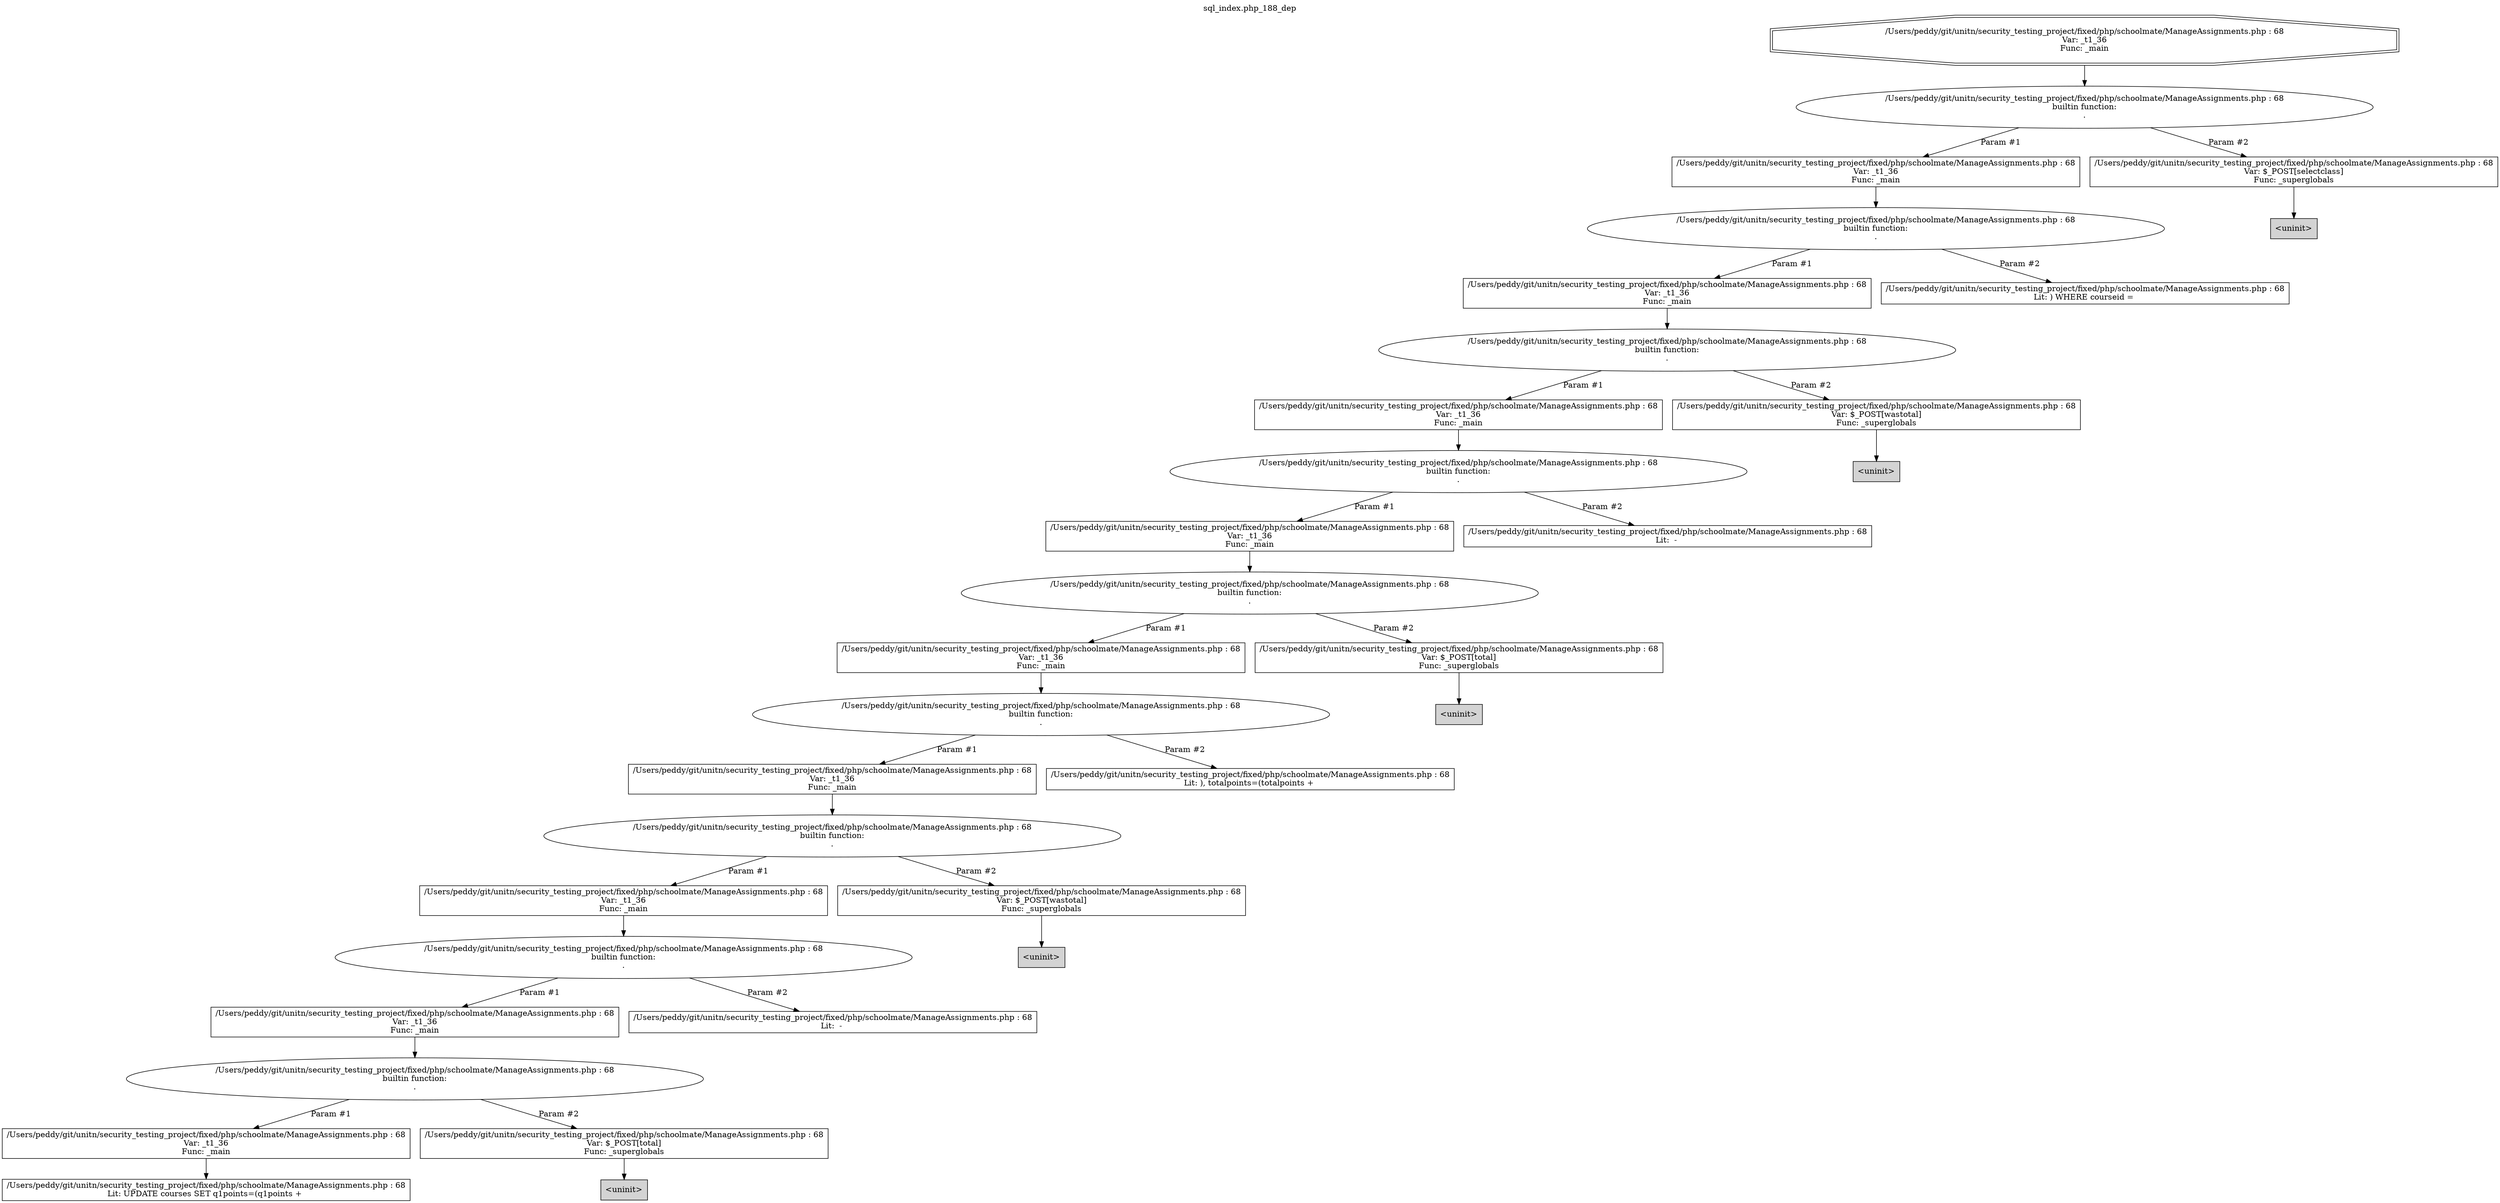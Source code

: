 digraph cfg {
  label="sql_index.php_188_dep";
  labelloc=t;
  n1 [shape=doubleoctagon, label="/Users/peddy/git/unitn/security_testing_project/fixed/php/schoolmate/ManageAssignments.php : 68\nVar: _t1_36\nFunc: _main\n"];
  n2 [shape=ellipse, label="/Users/peddy/git/unitn/security_testing_project/fixed/php/schoolmate/ManageAssignments.php : 68\nbuiltin function:\n.\n"];
  n3 [shape=box, label="/Users/peddy/git/unitn/security_testing_project/fixed/php/schoolmate/ManageAssignments.php : 68\nVar: _t1_36\nFunc: _main\n"];
  n4 [shape=ellipse, label="/Users/peddy/git/unitn/security_testing_project/fixed/php/schoolmate/ManageAssignments.php : 68\nbuiltin function:\n.\n"];
  n5 [shape=box, label="/Users/peddy/git/unitn/security_testing_project/fixed/php/schoolmate/ManageAssignments.php : 68\nVar: _t1_36\nFunc: _main\n"];
  n6 [shape=ellipse, label="/Users/peddy/git/unitn/security_testing_project/fixed/php/schoolmate/ManageAssignments.php : 68\nbuiltin function:\n.\n"];
  n7 [shape=box, label="/Users/peddy/git/unitn/security_testing_project/fixed/php/schoolmate/ManageAssignments.php : 68\nVar: _t1_36\nFunc: _main\n"];
  n8 [shape=ellipse, label="/Users/peddy/git/unitn/security_testing_project/fixed/php/schoolmate/ManageAssignments.php : 68\nbuiltin function:\n.\n"];
  n9 [shape=box, label="/Users/peddy/git/unitn/security_testing_project/fixed/php/schoolmate/ManageAssignments.php : 68\nVar: _t1_36\nFunc: _main\n"];
  n10 [shape=ellipse, label="/Users/peddy/git/unitn/security_testing_project/fixed/php/schoolmate/ManageAssignments.php : 68\nbuiltin function:\n.\n"];
  n11 [shape=box, label="/Users/peddy/git/unitn/security_testing_project/fixed/php/schoolmate/ManageAssignments.php : 68\nVar: _t1_36\nFunc: _main\n"];
  n12 [shape=ellipse, label="/Users/peddy/git/unitn/security_testing_project/fixed/php/schoolmate/ManageAssignments.php : 68\nbuiltin function:\n.\n"];
  n13 [shape=box, label="/Users/peddy/git/unitn/security_testing_project/fixed/php/schoolmate/ManageAssignments.php : 68\nVar: _t1_36\nFunc: _main\n"];
  n14 [shape=ellipse, label="/Users/peddy/git/unitn/security_testing_project/fixed/php/schoolmate/ManageAssignments.php : 68\nbuiltin function:\n.\n"];
  n15 [shape=box, label="/Users/peddy/git/unitn/security_testing_project/fixed/php/schoolmate/ManageAssignments.php : 68\nVar: _t1_36\nFunc: _main\n"];
  n16 [shape=ellipse, label="/Users/peddy/git/unitn/security_testing_project/fixed/php/schoolmate/ManageAssignments.php : 68\nbuiltin function:\n.\n"];
  n17 [shape=box, label="/Users/peddy/git/unitn/security_testing_project/fixed/php/schoolmate/ManageAssignments.php : 68\nVar: _t1_36\nFunc: _main\n"];
  n18 [shape=ellipse, label="/Users/peddy/git/unitn/security_testing_project/fixed/php/schoolmate/ManageAssignments.php : 68\nbuiltin function:\n.\n"];
  n19 [shape=box, label="/Users/peddy/git/unitn/security_testing_project/fixed/php/schoolmate/ManageAssignments.php : 68\nVar: _t1_36\nFunc: _main\n"];
  n20 [shape=box, label="/Users/peddy/git/unitn/security_testing_project/fixed/php/schoolmate/ManageAssignments.php : 68\nLit: UPDATE courses SET q1points=(q1points + \n"];
  n21 [shape=box, label="/Users/peddy/git/unitn/security_testing_project/fixed/php/schoolmate/ManageAssignments.php : 68\nVar: $_POST[total]\nFunc: _superglobals\n"];
  n22 [shape=box, label="<uninit>",style=filled];
  n23 [shape=box, label="/Users/peddy/git/unitn/security_testing_project/fixed/php/schoolmate/ManageAssignments.php : 68\nLit:  - \n"];
  n24 [shape=box, label="/Users/peddy/git/unitn/security_testing_project/fixed/php/schoolmate/ManageAssignments.php : 68\nVar: $_POST[wastotal]\nFunc: _superglobals\n"];
  n25 [shape=box, label="<uninit>",style=filled];
  n26 [shape=box, label="/Users/peddy/git/unitn/security_testing_project/fixed/php/schoolmate/ManageAssignments.php : 68\nLit: ), totalpoints=(totalpoints + \n"];
  n27 [shape=box, label="/Users/peddy/git/unitn/security_testing_project/fixed/php/schoolmate/ManageAssignments.php : 68\nVar: $_POST[total]\nFunc: _superglobals\n"];
  n28 [shape=box, label="<uninit>",style=filled];
  n29 [shape=box, label="/Users/peddy/git/unitn/security_testing_project/fixed/php/schoolmate/ManageAssignments.php : 68\nLit:  - \n"];
  n30 [shape=box, label="/Users/peddy/git/unitn/security_testing_project/fixed/php/schoolmate/ManageAssignments.php : 68\nVar: $_POST[wastotal]\nFunc: _superglobals\n"];
  n31 [shape=box, label="<uninit>",style=filled];
  n32 [shape=box, label="/Users/peddy/git/unitn/security_testing_project/fixed/php/schoolmate/ManageAssignments.php : 68\nLit: ) WHERE courseid = \n"];
  n33 [shape=box, label="/Users/peddy/git/unitn/security_testing_project/fixed/php/schoolmate/ManageAssignments.php : 68\nVar: $_POST[selectclass]\nFunc: _superglobals\n"];
  n34 [shape=box, label="<uninit>",style=filled];
  n1 -> n2;
  n3 -> n4;
  n5 -> n6;
  n7 -> n8;
  n9 -> n10;
  n11 -> n12;
  n13 -> n14;
  n15 -> n16;
  n17 -> n18;
  n19 -> n20;
  n18 -> n19[label="Param #1"];
  n18 -> n21[label="Param #2"];
  n21 -> n22;
  n16 -> n17[label="Param #1"];
  n16 -> n23[label="Param #2"];
  n14 -> n15[label="Param #1"];
  n14 -> n24[label="Param #2"];
  n24 -> n25;
  n12 -> n13[label="Param #1"];
  n12 -> n26[label="Param #2"];
  n10 -> n11[label="Param #1"];
  n10 -> n27[label="Param #2"];
  n27 -> n28;
  n8 -> n9[label="Param #1"];
  n8 -> n29[label="Param #2"];
  n6 -> n7[label="Param #1"];
  n6 -> n30[label="Param #2"];
  n30 -> n31;
  n4 -> n5[label="Param #1"];
  n4 -> n32[label="Param #2"];
  n2 -> n3[label="Param #1"];
  n2 -> n33[label="Param #2"];
  n33 -> n34;
}
